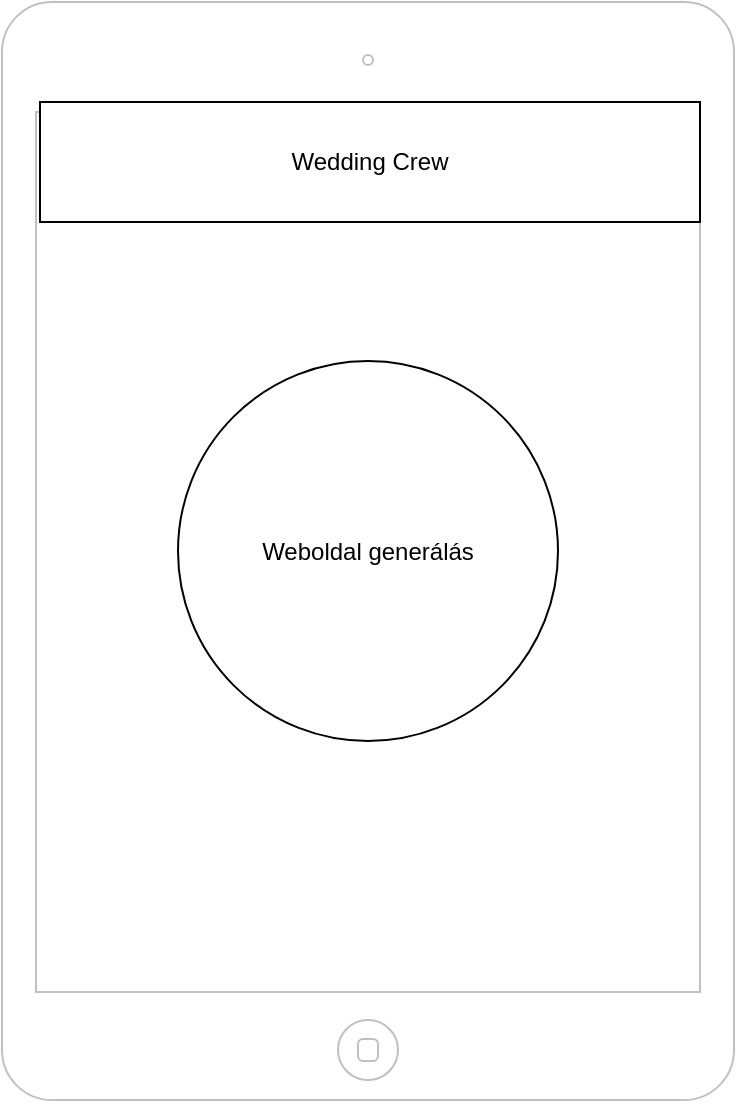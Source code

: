 <mxfile version="15.5.4" type="github">
  <diagram id="2SSNEsq4esmSAQUs068s" name="Page-1">
    <mxGraphModel dx="1422" dy="737" grid="1" gridSize="10" guides="1" tooltips="1" connect="1" arrows="1" fold="1" page="1" pageScale="1" pageWidth="827" pageHeight="1169" math="0" shadow="0">
      <root>
        <mxCell id="0" />
        <mxCell id="1" parent="0" />
        <mxCell id="ZulyMPoIiw2x3DsBoTpT-1" value="" style="html=1;verticalLabelPosition=bottom;labelBackgroundColor=#ffffff;verticalAlign=top;shadow=0;dashed=0;strokeWidth=1;shape=mxgraph.ios7.misc.ipad7inch;strokeColor=#c0c0c0;" vertex="1" parent="1">
          <mxGeometry x="230" y="100" width="366" height="549" as="geometry" />
        </mxCell>
        <mxCell id="ZulyMPoIiw2x3DsBoTpT-3" value="Weboldal generálás" style="ellipse;whiteSpace=wrap;html=1;aspect=fixed;" vertex="1" parent="1">
          <mxGeometry x="318" y="279.5" width="190" height="190" as="geometry" />
        </mxCell>
        <mxCell id="ZulyMPoIiw2x3DsBoTpT-4" value="Wedding Crew" style="rounded=0;whiteSpace=wrap;html=1;" vertex="1" parent="1">
          <mxGeometry x="249" y="150" width="330" height="60" as="geometry" />
        </mxCell>
      </root>
    </mxGraphModel>
  </diagram>
</mxfile>
